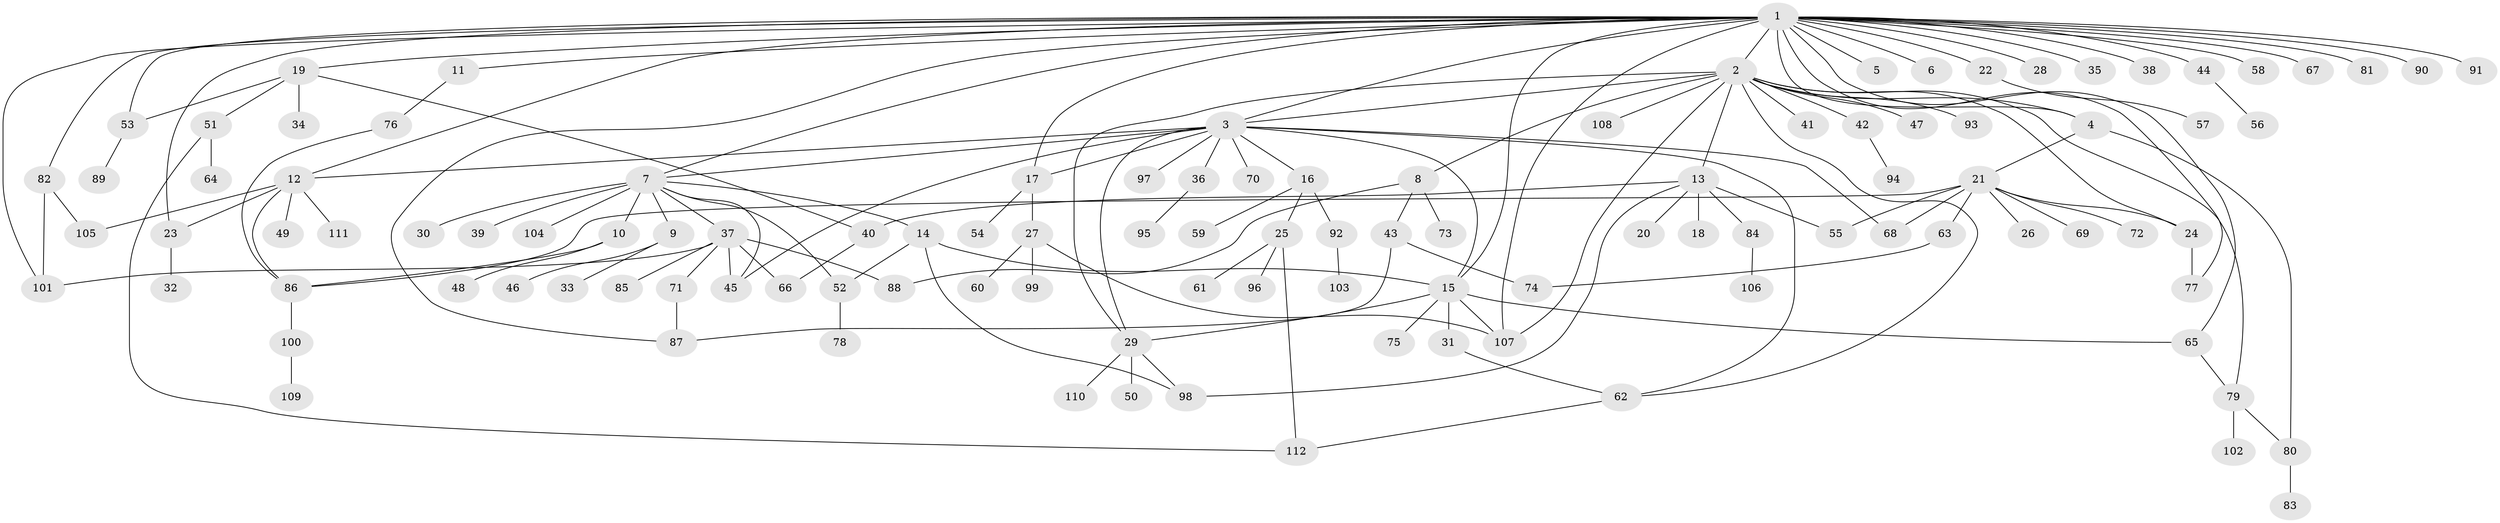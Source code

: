 // coarse degree distribution, {2: 0.1044776119402985, 1: 0.7164179104477612, 3: 0.04477611940298507, 5: 0.029850746268656716, 6: 0.014925373134328358, 7: 0.014925373134328358, 4: 0.029850746268656716, 34: 0.014925373134328358, 8: 0.014925373134328358, 12: 0.014925373134328358}
// Generated by graph-tools (version 1.1) at 2025/51/03/04/25 21:51:10]
// undirected, 112 vertices, 153 edges
graph export_dot {
graph [start="1"]
  node [color=gray90,style=filled];
  1;
  2;
  3;
  4;
  5;
  6;
  7;
  8;
  9;
  10;
  11;
  12;
  13;
  14;
  15;
  16;
  17;
  18;
  19;
  20;
  21;
  22;
  23;
  24;
  25;
  26;
  27;
  28;
  29;
  30;
  31;
  32;
  33;
  34;
  35;
  36;
  37;
  38;
  39;
  40;
  41;
  42;
  43;
  44;
  45;
  46;
  47;
  48;
  49;
  50;
  51;
  52;
  53;
  54;
  55;
  56;
  57;
  58;
  59;
  60;
  61;
  62;
  63;
  64;
  65;
  66;
  67;
  68;
  69;
  70;
  71;
  72;
  73;
  74;
  75;
  76;
  77;
  78;
  79;
  80;
  81;
  82;
  83;
  84;
  85;
  86;
  87;
  88;
  89;
  90;
  91;
  92;
  93;
  94;
  95;
  96;
  97;
  98;
  99;
  100;
  101;
  102;
  103;
  104;
  105;
  106;
  107;
  108;
  109;
  110;
  111;
  112;
  1 -- 2;
  1 -- 3;
  1 -- 4;
  1 -- 5;
  1 -- 6;
  1 -- 7;
  1 -- 11;
  1 -- 12;
  1 -- 15;
  1 -- 17;
  1 -- 19;
  1 -- 22;
  1 -- 23;
  1 -- 28;
  1 -- 35;
  1 -- 38;
  1 -- 44;
  1 -- 53;
  1 -- 58;
  1 -- 65;
  1 -- 67;
  1 -- 77;
  1 -- 81;
  1 -- 82;
  1 -- 87;
  1 -- 90;
  1 -- 91;
  1 -- 101;
  1 -- 107;
  2 -- 3;
  2 -- 4;
  2 -- 8;
  2 -- 13;
  2 -- 24;
  2 -- 29;
  2 -- 41;
  2 -- 42;
  2 -- 47;
  2 -- 62;
  2 -- 79;
  2 -- 93;
  2 -- 107;
  2 -- 108;
  3 -- 7;
  3 -- 12;
  3 -- 15;
  3 -- 16;
  3 -- 17;
  3 -- 29;
  3 -- 36;
  3 -- 45;
  3 -- 62;
  3 -- 68;
  3 -- 70;
  3 -- 97;
  4 -- 21;
  4 -- 80;
  7 -- 9;
  7 -- 10;
  7 -- 14;
  7 -- 30;
  7 -- 37;
  7 -- 39;
  7 -- 45;
  7 -- 52;
  7 -- 104;
  8 -- 43;
  8 -- 73;
  8 -- 88;
  9 -- 33;
  9 -- 46;
  10 -- 48;
  10 -- 86;
  11 -- 76;
  12 -- 23;
  12 -- 49;
  12 -- 86;
  12 -- 105;
  12 -- 111;
  13 -- 18;
  13 -- 20;
  13 -- 40;
  13 -- 55;
  13 -- 84;
  13 -- 98;
  14 -- 15;
  14 -- 52;
  14 -- 98;
  15 -- 29;
  15 -- 31;
  15 -- 65;
  15 -- 75;
  15 -- 107;
  16 -- 25;
  16 -- 59;
  16 -- 92;
  17 -- 27;
  17 -- 54;
  19 -- 34;
  19 -- 40;
  19 -- 51;
  19 -- 53;
  21 -- 24;
  21 -- 26;
  21 -- 55;
  21 -- 63;
  21 -- 68;
  21 -- 69;
  21 -- 72;
  21 -- 86;
  22 -- 57;
  23 -- 32;
  24 -- 77;
  25 -- 61;
  25 -- 96;
  25 -- 112;
  27 -- 60;
  27 -- 99;
  27 -- 107;
  29 -- 50;
  29 -- 98;
  29 -- 110;
  31 -- 62;
  36 -- 95;
  37 -- 45;
  37 -- 66;
  37 -- 71;
  37 -- 85;
  37 -- 88;
  37 -- 101;
  40 -- 66;
  42 -- 94;
  43 -- 74;
  43 -- 87;
  44 -- 56;
  51 -- 64;
  51 -- 112;
  52 -- 78;
  53 -- 89;
  62 -- 112;
  63 -- 74;
  65 -- 79;
  71 -- 87;
  76 -- 86;
  79 -- 80;
  79 -- 102;
  80 -- 83;
  82 -- 101;
  82 -- 105;
  84 -- 106;
  86 -- 100;
  92 -- 103;
  100 -- 109;
}
